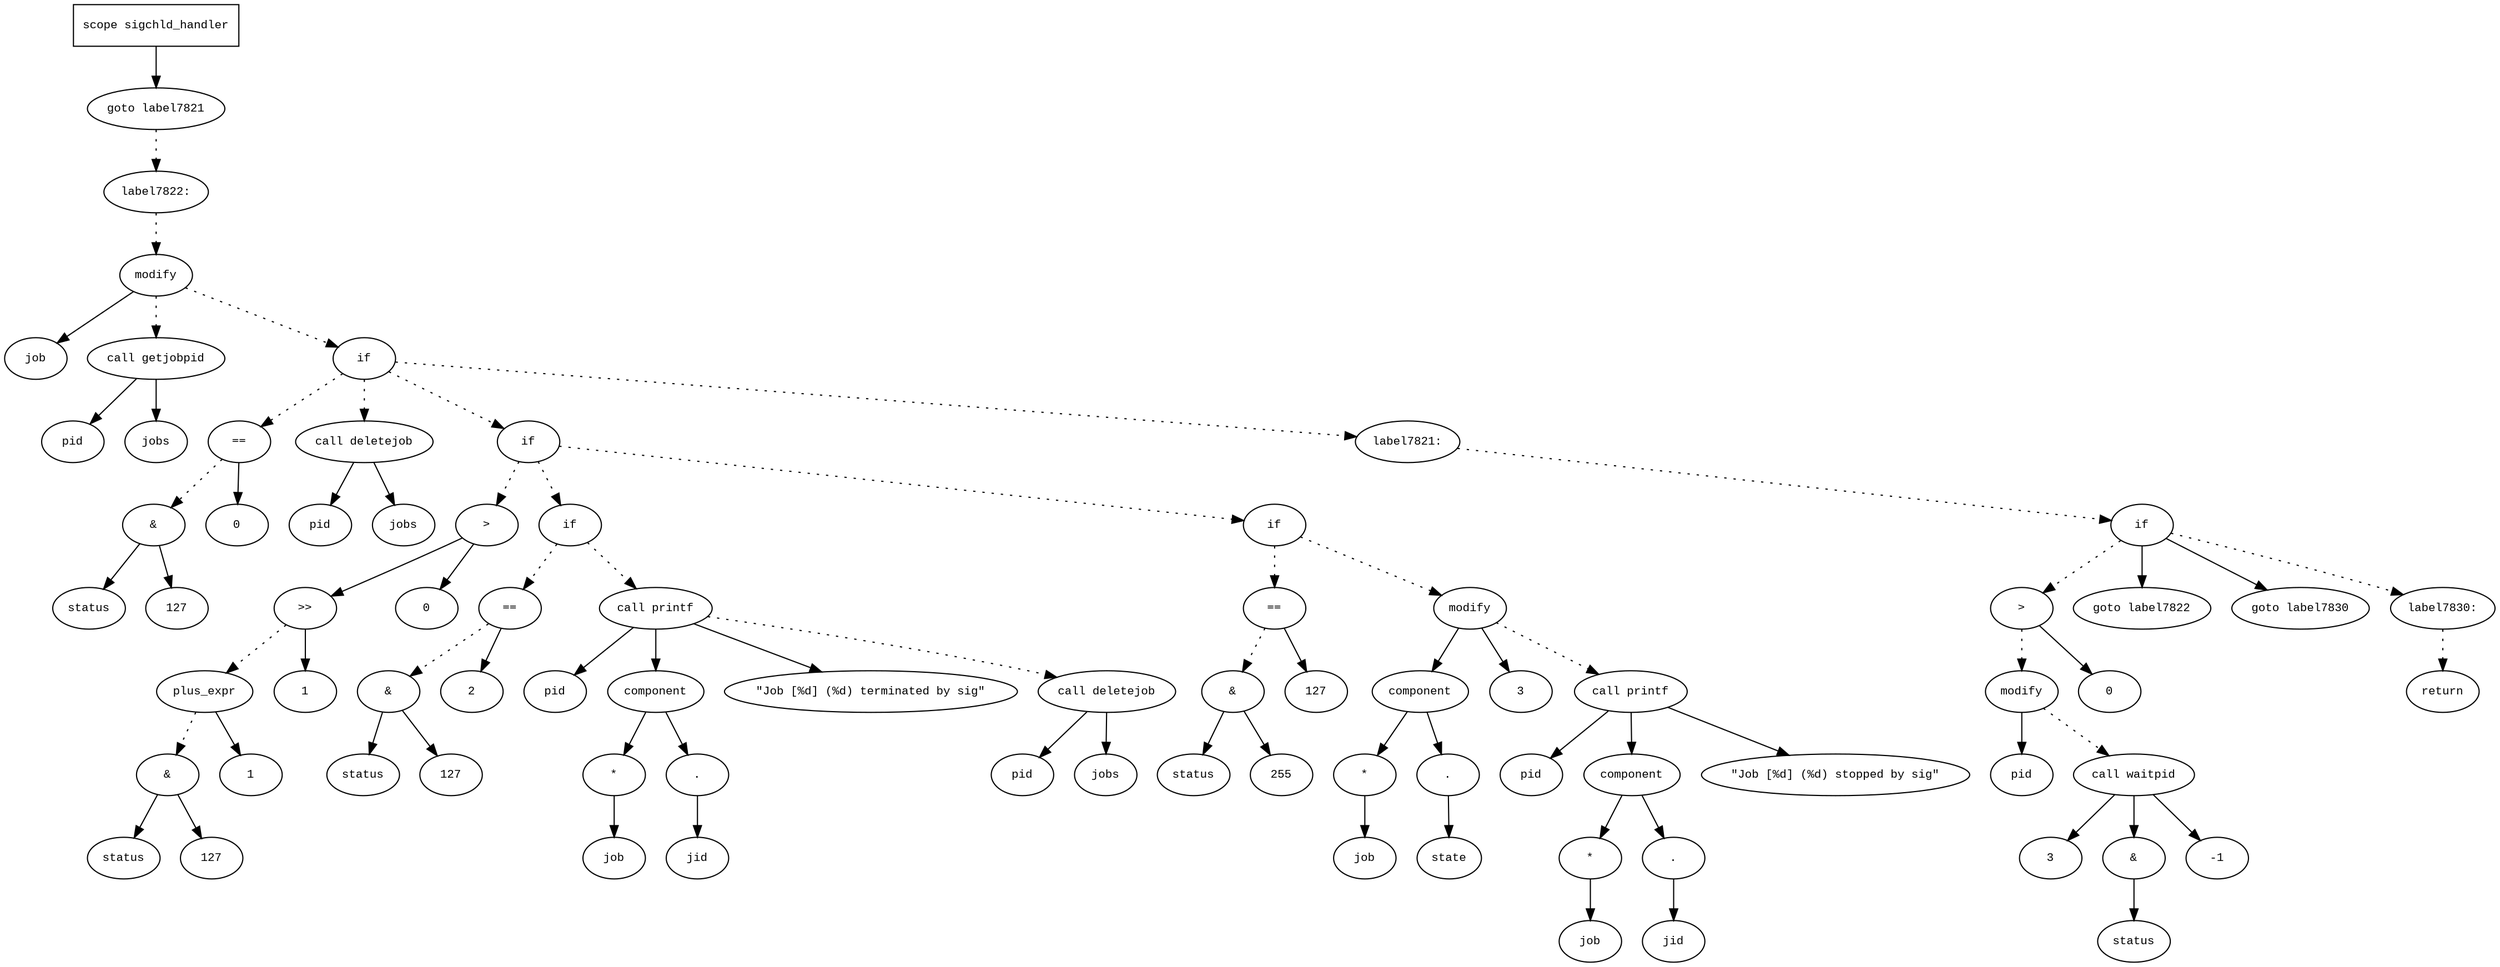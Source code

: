 digraph AST {
  graph [fontname="Times New Roman",fontsize=10];
  node  [fontname="Courier New",fontsize=10];
  edge  [fontname="Times New Roman",fontsize=10];

  node1 [label="scope sigchld_handler",shape=box];
  node2 [label="goto label7821",shape=ellipse];
  node1 -> node2;
  node3 [label="label7822:",shape=ellipse];
  node2 -> node3 [style=dotted];
  node4 [label="modify",shape=ellipse];
  node5 [label="job",shape=ellipse];
  node4 -> node5;
  node6 [label="call getjobpid",shape=ellipse];
  node7 [label="pid",shape=ellipse];
  node6 -> node7;
  node8 [label="jobs",shape=ellipse];
  node6 -> node8;
  node4 -> node6 [style=dotted];
  node3 -> node4 [style=dotted];
  node9 [label="if",shape=ellipse];
  node4 -> node9 [style=dotted];
  node10 [label="==",shape=ellipse];
  node11 [label="&",shape=ellipse];
  node12 [label="status",shape=ellipse];
  node11 -> node12;
  node13 [label="127",shape=ellipse];
  node11 -> node13;
  node10 -> node11 [style=dotted];
  node14 [label="0",shape=ellipse];
  node10 -> node14;
  node9 -> node10 [style=dotted];
  node15 [label="call deletejob",shape=ellipse];
  node16 [label="pid",shape=ellipse];
  node15 -> node16;
  node17 [label="jobs",shape=ellipse];
  node15 -> node17;
  node9 -> node15 [style=dotted];
  node18 [label="if",shape=ellipse];
  node9 -> node18 [style=dotted];
  node19 [label=">",shape=ellipse];
  node20 [label=">>",shape=ellipse];
  node21 [label="plus_expr",shape=ellipse];
  node22 [label="&",shape=ellipse];
  node23 [label="status",shape=ellipse];
  node22 -> node23;
  node24 [label="127",shape=ellipse];
  node22 -> node24;
  node21 -> node22 [style=dotted];
  node25 [label="1",shape=ellipse];
  node21 -> node25;
  node20 -> node21 [style=dotted];
  node26 [label="1",shape=ellipse];
  node20 -> node26;
  node19 -> node20;
  node27 [label="0",shape=ellipse];
  node19 -> node27;
  node18 -> node19 [style=dotted];
  node28 [label="if",shape=ellipse];
  node18 -> node28 [style=dotted];
  node29 [label="==",shape=ellipse];
  node30 [label="&",shape=ellipse];
  node31 [label="status",shape=ellipse];
  node30 -> node31;
  node32 [label="127",shape=ellipse];
  node30 -> node32;
  node29 -> node30 [style=dotted];
  node33 [label="2",shape=ellipse];
  node29 -> node33;
  node28 -> node29 [style=dotted];
  node34 [label="call printf",shape=ellipse];
  node35 [label="pid",shape=ellipse];
  node34 -> node35;
  node36 [label="component",shape=ellipse];
  node34 -> node36;
  node37 [label="*",shape=ellipse];
  node38 [label="job",shape=ellipse];
  node37 -> node38;
  node36 -> node37;
  node39 [label=".",shape=ellipse];
  node36 -> node39;
  node40 [label="jid",shape=ellipse];
  node39 -> node40;
  node41 [label="\"Job [%d] (%d) terminated by sig\"",shape=ellipse];
  node34 -> node41;
  node28 -> node34 [style=dotted];
  node42 [label="call deletejob",shape=ellipse];
  node43 [label="pid",shape=ellipse];
  node42 -> node43;
  node44 [label="jobs",shape=ellipse];
  node42 -> node44;
  node34 -> node42 [style=dotted];
  node45 [label="if",shape=ellipse];
  node18 -> node45 [style=dotted];
  node46 [label="==",shape=ellipse];
  node47 [label="&",shape=ellipse];
  node48 [label="status",shape=ellipse];
  node47 -> node48;
  node49 [label="255",shape=ellipse];
  node47 -> node49;
  node46 -> node47 [style=dotted];
  node50 [label="127",shape=ellipse];
  node46 -> node50;
  node45 -> node46 [style=dotted];
  node51 [label="modify",shape=ellipse];
  node52 [label="component",shape=ellipse];
  node51 -> node52;
  node53 [label="*",shape=ellipse];
  node54 [label="job",shape=ellipse];
  node53 -> node54;
  node52 -> node53;
  node55 [label=".",shape=ellipse];
  node52 -> node55;
  node56 [label="state",shape=ellipse];
  node55 -> node56;
  node57 [label="3",shape=ellipse];
  node51 -> node57;
  node45 -> node51 [style=dotted];
  node58 [label="call printf",shape=ellipse];
  node59 [label="pid",shape=ellipse];
  node58 -> node59;
  node60 [label="component",shape=ellipse];
  node58 -> node60;
  node61 [label="*",shape=ellipse];
  node62 [label="job",shape=ellipse];
  node61 -> node62;
  node60 -> node61;
  node63 [label=".",shape=ellipse];
  node60 -> node63;
  node64 [label="jid",shape=ellipse];
  node63 -> node64;
  node65 [label="\"Job [%d] (%d) stopped by sig\"",shape=ellipse];
  node58 -> node65;
  node51 -> node58 [style=dotted];
  node66 [label="label7821:",shape=ellipse];
  node9 -> node66 [style=dotted];
  node67 [label="if",shape=ellipse];
  node66 -> node67 [style=dotted];
  node68 [label=">",shape=ellipse];
  node69 [label="modify",shape=ellipse];
  node70 [label="pid",shape=ellipse];
  node69 -> node70;
  node71 [label="call waitpid",shape=ellipse];
  node72 [label="3",shape=ellipse];
  node71 -> node72;
  node73 [label="&",shape=ellipse];
  node71 -> node73;
  node74 [label="status",shape=ellipse];
  node73 -> node74;
  node75 [label="-1",shape=ellipse];
  node71 -> node75;
  node69 -> node71 [style=dotted];
  node68 -> node69 [style=dotted];
  node76 [label="0",shape=ellipse];
  node68 -> node76;
  node67 -> node68 [style=dotted];
  node77 [label="goto label7822",shape=ellipse];
  node67 -> node77;
  node78 [label="goto label7830",shape=ellipse];
  node67 -> node78;
  node79 [label="label7830:",shape=ellipse];
  node67 -> node79 [style=dotted];
  node80 [label="return",shape=ellipse];
  node79 -> node80 [style=dotted];
} 